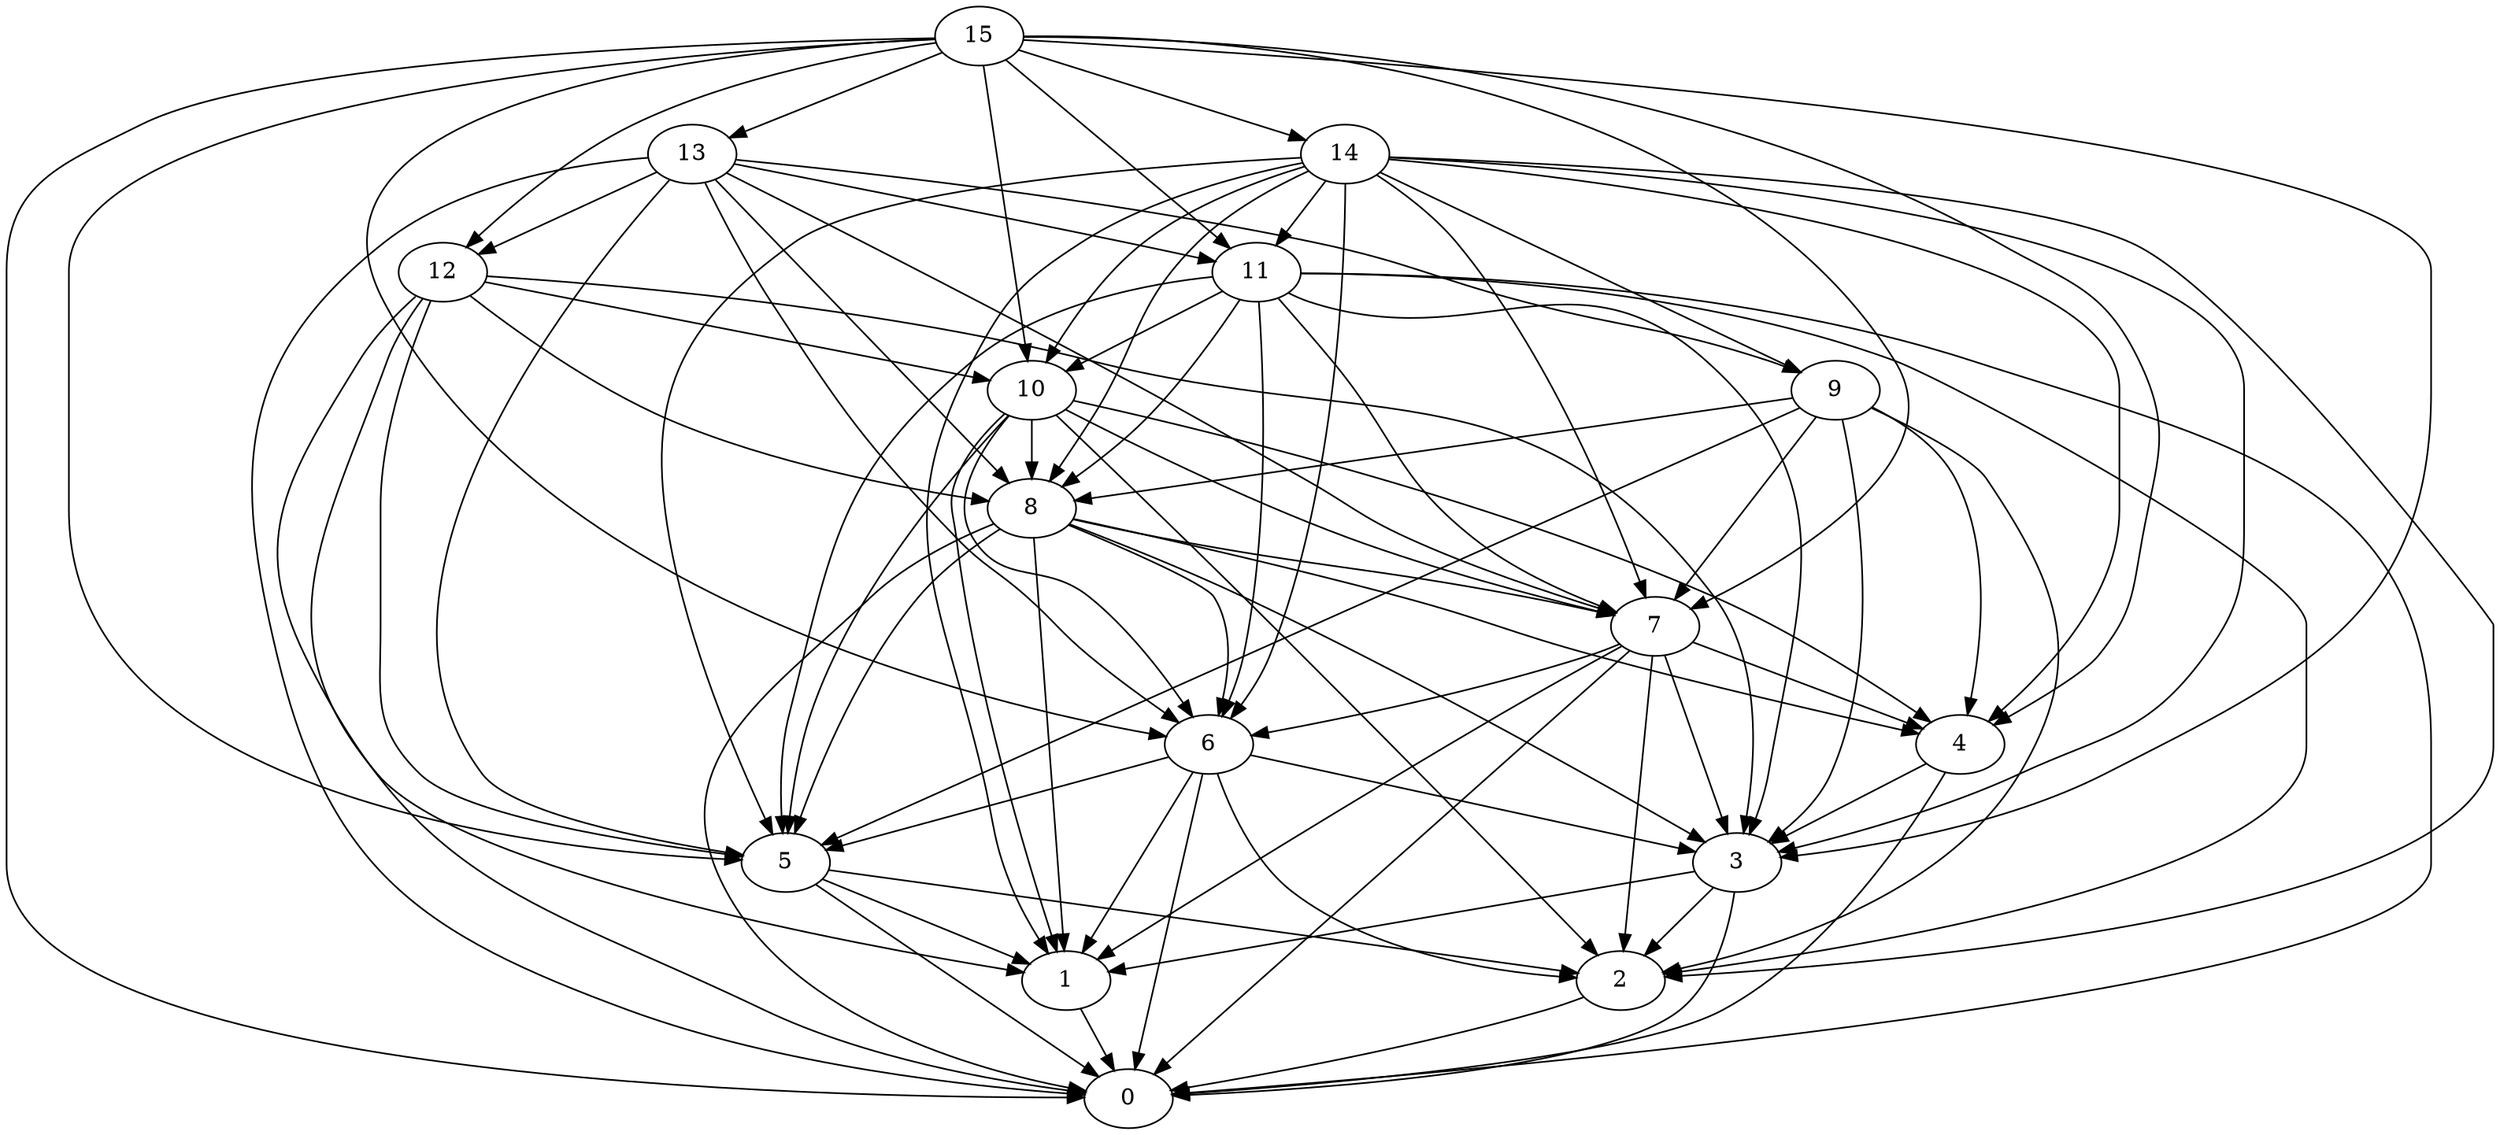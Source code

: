 digraph "Random_Nodes_16_Density_5.31_CCR_10.09_WeightType_Random_Homogeneous-6" {
15 [Weight=3];
14 [Weight=8];
13 [Weight=8];
11 [Weight=6];
12 [Weight=4];
10 [Weight=3];
9 [Weight=10];
8 [Weight=5];
7 [Weight=10];
6 [Weight=10];
4 [Weight=7];
3 [Weight=10];
5 [Weight=9];
2 [Weight=10];
1 [Weight=2];
0 [Weight=10];
11 -> 3 [Weight=14];
15 -> 11 [Weight=12];
15 -> 3 [Weight=21];
12 -> 0 [Weight=5];
13 -> 12 [Weight=16];
7 -> 0 [Weight=5];
12 -> 3 [Weight=12];
4 -> 0 [Weight=23];
13 -> 9 [Weight=23];
10 -> 2 [Weight=14];
9 -> 7 [Weight=14];
7 -> 6 [Weight=9];
9 -> 3 [Weight=16];
5 -> 0 [Weight=21];
11 -> 6 [Weight=5];
10 -> 6 [Weight=16];
15 -> 12 [Weight=5];
14 -> 8 [Weight=7];
10 -> 7 [Weight=5];
9 -> 8 [Weight=5];
15 -> 4 [Weight=18];
12 -> 8 [Weight=12];
14 -> 5 [Weight=12];
14 -> 7 [Weight=7];
10 -> 1 [Weight=9];
8 -> 7 [Weight=16];
10 -> 4 [Weight=16];
9 -> 4 [Weight=21];
14 -> 2 [Weight=12];
14 -> 11 [Weight=23];
13 -> 11 [Weight=9];
6 -> 5 [Weight=7];
3 -> 2 [Weight=18];
15 -> 6 [Weight=23];
6 -> 1 [Weight=7];
10 -> 8 [Weight=21];
11 -> 0 [Weight=12];
4 -> 3 [Weight=21];
7 -> 3 [Weight=14];
3 -> 1 [Weight=23];
10 -> 5 [Weight=18];
8 -> 5 [Weight=14];
15 -> 14 [Weight=21];
8 -> 4 [Weight=16];
8 -> 1 [Weight=16];
15 -> 10 [Weight=5];
15 -> 13 [Weight=12];
8 -> 3 [Weight=5];
13 -> 6 [Weight=16];
15 -> 5 [Weight=5];
3 -> 0 [Weight=7];
11 -> 5 [Weight=18];
14 -> 4 [Weight=21];
13 -> 8 [Weight=14];
13 -> 5 [Weight=16];
14 -> 1 [Weight=14];
6 -> 2 [Weight=16];
15 -> 7 [Weight=12];
11 -> 8 [Weight=21];
1 -> 0 [Weight=12];
7 -> 2 [Weight=7];
13 -> 7 [Weight=12];
2 -> 0 [Weight=21];
9 -> 5 [Weight=9];
11 -> 2 [Weight=16];
6 -> 3 [Weight=21];
8 -> 0 [Weight=23];
12 -> 5 [Weight=9];
11 -> 10 [Weight=21];
14 -> 6 [Weight=7];
5 -> 2 [Weight=14];
12 -> 10 [Weight=12];
7 -> 4 [Weight=7];
14 -> 10 [Weight=16];
6 -> 0 [Weight=16];
14 -> 9 [Weight=21];
12 -> 1 [Weight=18];
14 -> 3 [Weight=12];
11 -> 7 [Weight=5];
15 -> 0 [Weight=14];
13 -> 0 [Weight=7];
8 -> 6 [Weight=9];
9 -> 2 [Weight=7];
7 -> 1 [Weight=14];
5 -> 1 [Weight=14];
}

